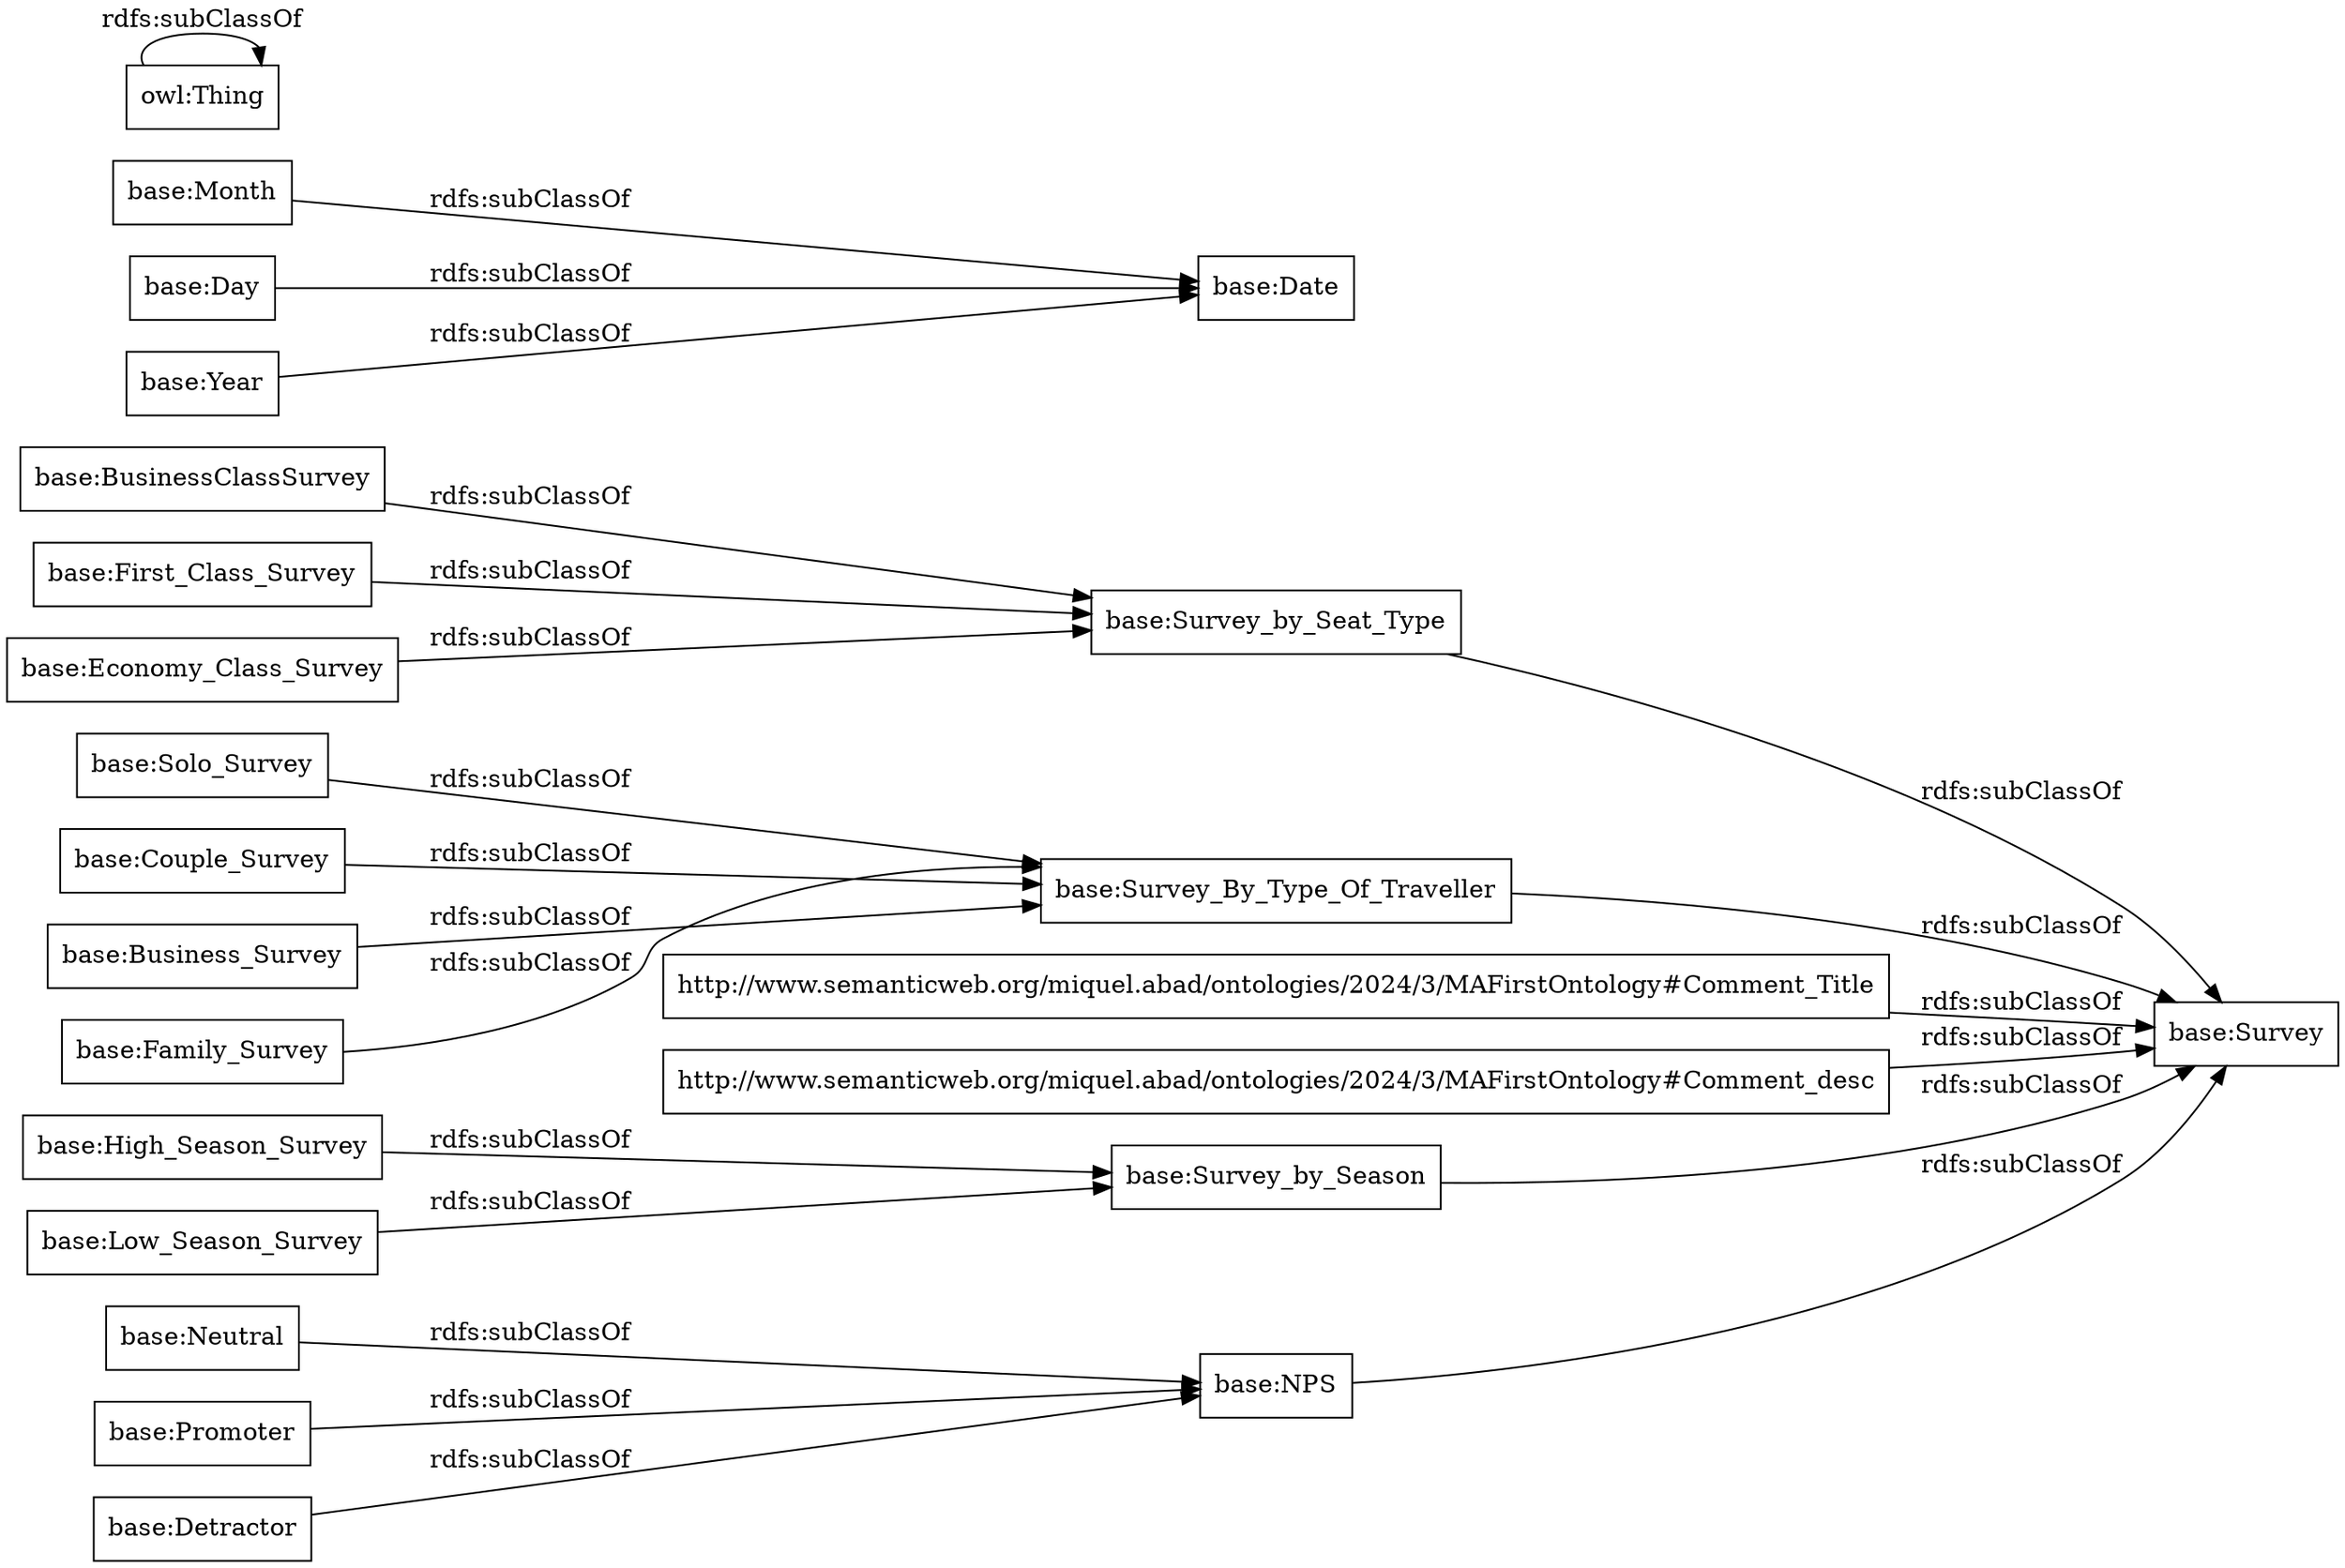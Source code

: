 digraph ar2dtool_diagram { 
rankdir=LR;
size="1000"
node [shape = rectangle, color="black"]; "base:Neutral" "base:Detractor" "base:High_Season_Survey" "base:Month" "base:Solo_Survey" "base:NPS" "base:Survey_by_Seat_Type" "base:BusinessClassSurvey" "base:Promoter" "base:First_Class_Survey" "base:Economy_Class_Survey" "http://www.semanticweb.org/miquel.abad/ontologies/2024/3/MAFirstOntology#Comment_Title" "base:Couple_Survey" "base:Business_Survey" "base:Day" "base:Low_Season_Survey" "http://www.semanticweb.org/miquel.abad/ontologies/2024/3/MAFirstOntology#Comment_desc" "base:Date" "base:Year" "base:Family_Survey" "base:Survey_By_Type_Of_Traveller" "base:Survey_by_Season" "base:Survey" ; /*classes style*/
	"http://www.semanticweb.org/miquel.abad/ontologies/2024/3/MAFirstOntology#Comment_desc" -> "base:Survey" [ label = "rdfs:subClassOf" ];
	"base:First_Class_Survey" -> "base:Survey_by_Seat_Type" [ label = "rdfs:subClassOf" ];
	"base:Month" -> "base:Date" [ label = "rdfs:subClassOf" ];
	"base:Detractor" -> "base:NPS" [ label = "rdfs:subClassOf" ];
	"base:Survey_By_Type_Of_Traveller" -> "base:Survey" [ label = "rdfs:subClassOf" ];
	"base:Day" -> "base:Date" [ label = "rdfs:subClassOf" ];
	"base:BusinessClassSurvey" -> "base:Survey_by_Seat_Type" [ label = "rdfs:subClassOf" ];
	"owl:Thing" -> "owl:Thing" [ label = "rdfs:subClassOf" ];
	"base:High_Season_Survey" -> "base:Survey_by_Season" [ label = "rdfs:subClassOf" ];
	"base:Low_Season_Survey" -> "base:Survey_by_Season" [ label = "rdfs:subClassOf" ];
	"base:Survey_by_Seat_Type" -> "base:Survey" [ label = "rdfs:subClassOf" ];
	"http://www.semanticweb.org/miquel.abad/ontologies/2024/3/MAFirstOntology#Comment_Title" -> "base:Survey" [ label = "rdfs:subClassOf" ];
	"base:Couple_Survey" -> "base:Survey_By_Type_Of_Traveller" [ label = "rdfs:subClassOf" ];
	"base:Survey_by_Season" -> "base:Survey" [ label = "rdfs:subClassOf" ];
	"base:Solo_Survey" -> "base:Survey_By_Type_Of_Traveller" [ label = "rdfs:subClassOf" ];
	"base:Business_Survey" -> "base:Survey_By_Type_Of_Traveller" [ label = "rdfs:subClassOf" ];
	"base:Family_Survey" -> "base:Survey_By_Type_Of_Traveller" [ label = "rdfs:subClassOf" ];
	"base:Promoter" -> "base:NPS" [ label = "rdfs:subClassOf" ];
	"base:Economy_Class_Survey" -> "base:Survey_by_Seat_Type" [ label = "rdfs:subClassOf" ];
	"base:Neutral" -> "base:NPS" [ label = "rdfs:subClassOf" ];
	"base:Year" -> "base:Date" [ label = "rdfs:subClassOf" ];
	"base:NPS" -> "base:Survey" [ label = "rdfs:subClassOf" ];

}
